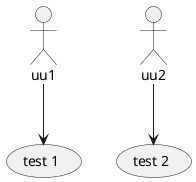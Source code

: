 @startuml uml-yongli

' title 角色图练习
' (用例 1) as u1
' usecase (用例 2) as u2
' usecase u3 as "You can use
' several lines to define your usecase.
' You can also use separators.
' --
' Several separators are possible.
' ==
' And you can add titles:
' ..Conclusion..
' This allows large description."
' :角色 1: as actor1
' actor :角色 2: as actor2
' ' u1 -> u2
' u2 --> u3 : this is a tooltips
' actor1 ---> u2: this is\nyet another\lable
' actor1 --> actor2 : a label
' u2 <|-- u1 :用例 1继承自 用例 2
' note top of u1 : 这是练习用的图\n 后面越来越乱

' newpage
' User << gmchen >> as gm
' :MySQL: as mysql <<Application>>
' (start) << One shot >>
' gm -up-> mysql
' gm .right-> (start)
' mysql ..> (start)

' newpage
top to bottom direction
uu1 --> (test 1)
uu2 --> (test 2)
@enduml
